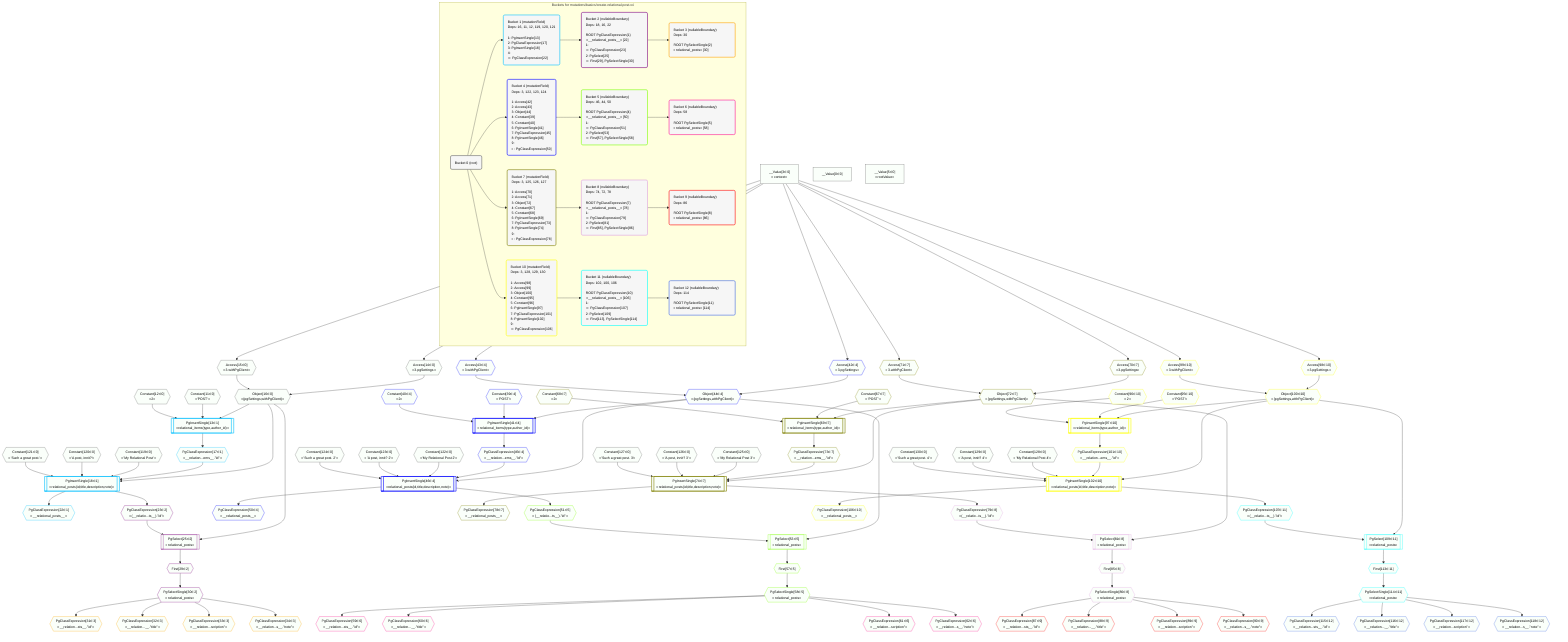 %%{init: {'themeVariables': { 'fontSize': '12px'}}}%%
graph TD
    classDef path fill:#eee,stroke:#000,color:#000
    classDef plan fill:#fff,stroke-width:1px,color:#000
    classDef itemplan fill:#fff,stroke-width:2px,color:#000
    classDef unbatchedplan fill:#dff,stroke-width:1px,color:#000
    classDef sideeffectplan fill:#fcc,stroke-width:2px,color:#000
    classDef bucket fill:#f6f6f6,color:#000,stroke-width:2px,text-align:left


    %% plan dependencies
    Object16{{"Object[16∈0]<br />ᐸ{pgSettings,withPgClient}ᐳ"}}:::plan
    Access14{{"Access[14∈0]<br />ᐸ3.pgSettingsᐳ"}}:::plan
    Access15{{"Access[15∈0]<br />ᐸ3.withPgClientᐳ"}}:::plan
    Access14 & Access15 --> Object16
    __Value3["__Value[3∈0]<br />ᐸcontextᐳ"]:::plan
    __Value3 --> Access14
    __Value3 --> Access15
    __Value0["__Value[0∈0]"]:::plan
    __Value5["__Value[5∈0]<br />ᐸrootValueᐳ"]:::plan
    Constant11{{"Constant[11∈0]<br />ᐸ'POST'ᐳ"}}:::plan
    Constant12{{"Constant[12∈0]<br />ᐸ2ᐳ"}}:::plan
    Constant119{{"Constant[119∈0]<br />ᐸ'My Relational Post'ᐳ"}}:::plan
    Constant120{{"Constant[120∈0]<br />ᐸ'A post, innit?'ᐳ"}}:::plan
    Constant121{{"Constant[121∈0]<br />ᐸ'Such a great post.'ᐳ"}}:::plan
    Constant122{{"Constant[122∈0]<br />ᐸ'My Relational Post 2'ᐳ"}}:::plan
    Constant123{{"Constant[123∈0]<br />ᐸ'A post, innit? 2'ᐳ"}}:::plan
    Constant124{{"Constant[124∈0]<br />ᐸ'Such a great post. 2'ᐳ"}}:::plan
    Constant125{{"Constant[125∈0]<br />ᐸ'My Relational Post 3'ᐳ"}}:::plan
    Constant126{{"Constant[126∈0]<br />ᐸ'A post, innit? 3'ᐳ"}}:::plan
    Constant127{{"Constant[127∈0]<br />ᐸ'Such a great post. 3'ᐳ"}}:::plan
    Constant128{{"Constant[128∈0]<br />ᐸ'My Relational Post 4'ᐳ"}}:::plan
    Constant129{{"Constant[129∈0]<br />ᐸ'A post, innit? 4'ᐳ"}}:::plan
    Constant130{{"Constant[130∈0]<br />ᐸ'Such a great post. 4'ᐳ"}}:::plan
    PgInsertSingle18[["PgInsertSingle[18∈1]<br />ᐸrelational_posts(id,title,description,note)ᐳ"]]:::sideeffectplan
    PgClassExpression17{{"PgClassExpression[17∈1]<br />ᐸ__relation...ems__.”id”ᐳ"}}:::plan
    Object16 & PgClassExpression17 & Constant119 & Constant120 & Constant121 --> PgInsertSingle18
    PgInsertSingle13[["PgInsertSingle[13∈1]<br />ᐸrelational_items(type,author_id)ᐳ"]]:::sideeffectplan
    Object16 & Constant11 & Constant12 --> PgInsertSingle13
    PgInsertSingle13 --> PgClassExpression17
    PgClassExpression22{{"PgClassExpression[22∈1]<br />ᐸ__relational_posts__ᐳ"}}:::plan
    PgInsertSingle18 --> PgClassExpression22
    PgSelect25[["PgSelect[25∈2]<br />ᐸrelational_postsᐳ"]]:::plan
    PgClassExpression23{{"PgClassExpression[23∈2]<br />ᐸ(__relatio...ts__).”id”ᐳ"}}:::plan
    Object16 & PgClassExpression23 --> PgSelect25
    PgInsertSingle18 --> PgClassExpression23
    First29{{"First[29∈2]"}}:::plan
    PgSelect25 --> First29
    PgSelectSingle30{{"PgSelectSingle[30∈2]<br />ᐸrelational_postsᐳ"}}:::plan
    First29 --> PgSelectSingle30
    PgClassExpression31{{"PgClassExpression[31∈3]<br />ᐸ__relation...sts__.”id”ᐳ"}}:::plan
    PgSelectSingle30 --> PgClassExpression31
    PgClassExpression32{{"PgClassExpression[32∈3]<br />ᐸ__relation...__.”title”ᐳ"}}:::plan
    PgSelectSingle30 --> PgClassExpression32
    PgClassExpression33{{"PgClassExpression[33∈3]<br />ᐸ__relation...scription”ᐳ"}}:::plan
    PgSelectSingle30 --> PgClassExpression33
    PgClassExpression34{{"PgClassExpression[34∈3]<br />ᐸ__relation...s__.”note”ᐳ"}}:::plan
    PgSelectSingle30 --> PgClassExpression34
    PgInsertSingle46[["PgInsertSingle[46∈4]<br />ᐸrelational_posts(id,title,description,note)ᐳ"]]:::sideeffectplan
    Object44{{"Object[44∈4]<br />ᐸ{pgSettings,withPgClient}ᐳ"}}:::plan
    PgClassExpression45{{"PgClassExpression[45∈4]<br />ᐸ__relation...ems__.”id”ᐳ"}}:::plan
    Object44 & PgClassExpression45 & Constant122 & Constant123 & Constant124 --> PgInsertSingle46
    PgInsertSingle41[["PgInsertSingle[41∈4]<br />ᐸrelational_items(type,author_id)ᐳ"]]:::sideeffectplan
    Constant39{{"Constant[39∈4]<br />ᐸ'POST'ᐳ"}}:::plan
    Constant40{{"Constant[40∈4]<br />ᐸ2ᐳ"}}:::plan
    Object44 & Constant39 & Constant40 --> PgInsertSingle41
    Access42{{"Access[42∈4]<br />ᐸ3.pgSettingsᐳ"}}:::plan
    Access43{{"Access[43∈4]<br />ᐸ3.withPgClientᐳ"}}:::plan
    Access42 & Access43 --> Object44
    __Value3 --> Access42
    __Value3 --> Access43
    PgInsertSingle41 --> PgClassExpression45
    PgClassExpression50{{"PgClassExpression[50∈4]<br />ᐸ__relational_posts__ᐳ"}}:::plan
    PgInsertSingle46 --> PgClassExpression50
    PgSelect53[["PgSelect[53∈5]<br />ᐸrelational_postsᐳ"]]:::plan
    PgClassExpression51{{"PgClassExpression[51∈5]<br />ᐸ(__relatio...ts__).”id”ᐳ"}}:::plan
    Object44 & PgClassExpression51 --> PgSelect53
    PgInsertSingle46 --> PgClassExpression51
    First57{{"First[57∈5]"}}:::plan
    PgSelect53 --> First57
    PgSelectSingle58{{"PgSelectSingle[58∈5]<br />ᐸrelational_postsᐳ"}}:::plan
    First57 --> PgSelectSingle58
    PgClassExpression59{{"PgClassExpression[59∈6]<br />ᐸ__relation...sts__.”id”ᐳ"}}:::plan
    PgSelectSingle58 --> PgClassExpression59
    PgClassExpression60{{"PgClassExpression[60∈6]<br />ᐸ__relation...__.”title”ᐳ"}}:::plan
    PgSelectSingle58 --> PgClassExpression60
    PgClassExpression61{{"PgClassExpression[61∈6]<br />ᐸ__relation...scription”ᐳ"}}:::plan
    PgSelectSingle58 --> PgClassExpression61
    PgClassExpression62{{"PgClassExpression[62∈6]<br />ᐸ__relation...s__.”note”ᐳ"}}:::plan
    PgSelectSingle58 --> PgClassExpression62
    PgInsertSingle74[["PgInsertSingle[74∈7]<br />ᐸrelational_posts(id,title,description,note)ᐳ"]]:::sideeffectplan
    Object72{{"Object[72∈7]<br />ᐸ{pgSettings,withPgClient}ᐳ"}}:::plan
    PgClassExpression73{{"PgClassExpression[73∈7]<br />ᐸ__relation...ems__.”id”ᐳ"}}:::plan
    Object72 & PgClassExpression73 & Constant125 & Constant126 & Constant127 --> PgInsertSingle74
    PgInsertSingle69[["PgInsertSingle[69∈7]<br />ᐸrelational_items(type,author_id)ᐳ"]]:::sideeffectplan
    Constant67{{"Constant[67∈7]<br />ᐸ'POST'ᐳ"}}:::plan
    Constant68{{"Constant[68∈7]<br />ᐸ2ᐳ"}}:::plan
    Object72 & Constant67 & Constant68 --> PgInsertSingle69
    Access70{{"Access[70∈7]<br />ᐸ3.pgSettingsᐳ"}}:::plan
    Access71{{"Access[71∈7]<br />ᐸ3.withPgClientᐳ"}}:::plan
    Access70 & Access71 --> Object72
    __Value3 --> Access70
    __Value3 --> Access71
    PgInsertSingle69 --> PgClassExpression73
    PgClassExpression78{{"PgClassExpression[78∈7]<br />ᐸ__relational_posts__ᐳ"}}:::plan
    PgInsertSingle74 --> PgClassExpression78
    PgSelect81[["PgSelect[81∈8]<br />ᐸrelational_postsᐳ"]]:::plan
    PgClassExpression79{{"PgClassExpression[79∈8]<br />ᐸ(__relatio...ts__).”id”ᐳ"}}:::plan
    Object72 & PgClassExpression79 --> PgSelect81
    PgInsertSingle74 --> PgClassExpression79
    First85{{"First[85∈8]"}}:::plan
    PgSelect81 --> First85
    PgSelectSingle86{{"PgSelectSingle[86∈8]<br />ᐸrelational_postsᐳ"}}:::plan
    First85 --> PgSelectSingle86
    PgClassExpression87{{"PgClassExpression[87∈9]<br />ᐸ__relation...sts__.”id”ᐳ"}}:::plan
    PgSelectSingle86 --> PgClassExpression87
    PgClassExpression88{{"PgClassExpression[88∈9]<br />ᐸ__relation...__.”title”ᐳ"}}:::plan
    PgSelectSingle86 --> PgClassExpression88
    PgClassExpression89{{"PgClassExpression[89∈9]<br />ᐸ__relation...scription”ᐳ"}}:::plan
    PgSelectSingle86 --> PgClassExpression89
    PgClassExpression90{{"PgClassExpression[90∈9]<br />ᐸ__relation...s__.”note”ᐳ"}}:::plan
    PgSelectSingle86 --> PgClassExpression90
    PgInsertSingle102[["PgInsertSingle[102∈10]<br />ᐸrelational_posts(id,title,description,note)ᐳ"]]:::sideeffectplan
    Object100{{"Object[100∈10]<br />ᐸ{pgSettings,withPgClient}ᐳ"}}:::plan
    PgClassExpression101{{"PgClassExpression[101∈10]<br />ᐸ__relation...ems__.”id”ᐳ"}}:::plan
    Object100 & PgClassExpression101 & Constant128 & Constant129 & Constant130 --> PgInsertSingle102
    PgInsertSingle97[["PgInsertSingle[97∈10]<br />ᐸrelational_items(type,author_id)ᐳ"]]:::sideeffectplan
    Constant95{{"Constant[95∈10]<br />ᐸ'POST'ᐳ"}}:::plan
    Constant96{{"Constant[96∈10]<br />ᐸ2ᐳ"}}:::plan
    Object100 & Constant95 & Constant96 --> PgInsertSingle97
    Access98{{"Access[98∈10]<br />ᐸ3.pgSettingsᐳ"}}:::plan
    Access99{{"Access[99∈10]<br />ᐸ3.withPgClientᐳ"}}:::plan
    Access98 & Access99 --> Object100
    __Value3 --> Access98
    __Value3 --> Access99
    PgInsertSingle97 --> PgClassExpression101
    PgClassExpression106{{"PgClassExpression[106∈10]<br />ᐸ__relational_posts__ᐳ"}}:::plan
    PgInsertSingle102 --> PgClassExpression106
    PgSelect109[["PgSelect[109∈11]<br />ᐸrelational_postsᐳ"]]:::plan
    PgClassExpression107{{"PgClassExpression[107∈11]<br />ᐸ(__relatio...ts__).”id”ᐳ"}}:::plan
    Object100 & PgClassExpression107 --> PgSelect109
    PgInsertSingle102 --> PgClassExpression107
    First113{{"First[113∈11]"}}:::plan
    PgSelect109 --> First113
    PgSelectSingle114{{"PgSelectSingle[114∈11]<br />ᐸrelational_postsᐳ"}}:::plan
    First113 --> PgSelectSingle114
    PgClassExpression115{{"PgClassExpression[115∈12]<br />ᐸ__relation...sts__.”id”ᐳ"}}:::plan
    PgSelectSingle114 --> PgClassExpression115
    PgClassExpression116{{"PgClassExpression[116∈12]<br />ᐸ__relation...__.”title”ᐳ"}}:::plan
    PgSelectSingle114 --> PgClassExpression116
    PgClassExpression117{{"PgClassExpression[117∈12]<br />ᐸ__relation...scription”ᐳ"}}:::plan
    PgSelectSingle114 --> PgClassExpression117
    PgClassExpression118{{"PgClassExpression[118∈12]<br />ᐸ__relation...s__.”note”ᐳ"}}:::plan
    PgSelectSingle114 --> PgClassExpression118

    %% define steps

    subgraph "Buckets for mutations/basics/create-relational-post-x4"
    Bucket0("Bucket 0 (root)"):::bucket
    classDef bucket0 stroke:#696969
    class Bucket0,__Value0,__Value3,__Value5,Constant11,Constant12,Access14,Access15,Object16,Constant119,Constant120,Constant121,Constant122,Constant123,Constant124,Constant125,Constant126,Constant127,Constant128,Constant129,Constant130 bucket0
    Bucket1("Bucket 1 (mutationField)<br />Deps: 16, 11, 12, 119, 120, 121<br /><br />1: PgInsertSingle[13]<br />2: PgClassExpression[17]<br />3: PgInsertSingle[18]<br />4: <br />ᐳ: PgClassExpression[22]"):::bucket
    classDef bucket1 stroke:#00bfff
    class Bucket1,PgInsertSingle13,PgClassExpression17,PgInsertSingle18,PgClassExpression22 bucket1
    Bucket2("Bucket 2 (nullableBoundary)<br />Deps: 18, 16, 22<br /><br />ROOT PgClassExpression{1}ᐸ__relational_posts__ᐳ[22]<br />1: <br />ᐳ: PgClassExpression[23]<br />2: PgSelect[25]<br />ᐳ: First[29], PgSelectSingle[30]"):::bucket
    classDef bucket2 stroke:#7f007f
    class Bucket2,PgClassExpression23,PgSelect25,First29,PgSelectSingle30 bucket2
    Bucket3("Bucket 3 (nullableBoundary)<br />Deps: 30<br /><br />ROOT PgSelectSingle{2}ᐸrelational_postsᐳ[30]"):::bucket
    classDef bucket3 stroke:#ffa500
    class Bucket3,PgClassExpression31,PgClassExpression32,PgClassExpression33,PgClassExpression34 bucket3
    Bucket4("Bucket 4 (mutationField)<br />Deps: 3, 122, 123, 124<br /><br />1: Access[42]<br />2: Access[43]<br />3: Object[44]<br />4: Constant[39]<br />5: Constant[40]<br />6: PgInsertSingle[41]<br />7: PgClassExpression[45]<br />8: PgInsertSingle[46]<br />9: <br />ᐳ: PgClassExpression[50]"):::bucket
    classDef bucket4 stroke:#0000ff
    class Bucket4,Constant39,Constant40,PgInsertSingle41,Access42,Access43,Object44,PgClassExpression45,PgInsertSingle46,PgClassExpression50 bucket4
    Bucket5("Bucket 5 (nullableBoundary)<br />Deps: 46, 44, 50<br /><br />ROOT PgClassExpression{4}ᐸ__relational_posts__ᐳ[50]<br />1: <br />ᐳ: PgClassExpression[51]<br />2: PgSelect[53]<br />ᐳ: First[57], PgSelectSingle[58]"):::bucket
    classDef bucket5 stroke:#7fff00
    class Bucket5,PgClassExpression51,PgSelect53,First57,PgSelectSingle58 bucket5
    Bucket6("Bucket 6 (nullableBoundary)<br />Deps: 58<br /><br />ROOT PgSelectSingle{5}ᐸrelational_postsᐳ[58]"):::bucket
    classDef bucket6 stroke:#ff1493
    class Bucket6,PgClassExpression59,PgClassExpression60,PgClassExpression61,PgClassExpression62 bucket6
    Bucket7("Bucket 7 (mutationField)<br />Deps: 3, 125, 126, 127<br /><br />1: Access[70]<br />2: Access[71]<br />3: Object[72]<br />4: Constant[67]<br />5: Constant[68]<br />6: PgInsertSingle[69]<br />7: PgClassExpression[73]<br />8: PgInsertSingle[74]<br />9: <br />ᐳ: PgClassExpression[78]"):::bucket
    classDef bucket7 stroke:#808000
    class Bucket7,Constant67,Constant68,PgInsertSingle69,Access70,Access71,Object72,PgClassExpression73,PgInsertSingle74,PgClassExpression78 bucket7
    Bucket8("Bucket 8 (nullableBoundary)<br />Deps: 74, 72, 78<br /><br />ROOT PgClassExpression{7}ᐸ__relational_posts__ᐳ[78]<br />1: <br />ᐳ: PgClassExpression[79]<br />2: PgSelect[81]<br />ᐳ: First[85], PgSelectSingle[86]"):::bucket
    classDef bucket8 stroke:#dda0dd
    class Bucket8,PgClassExpression79,PgSelect81,First85,PgSelectSingle86 bucket8
    Bucket9("Bucket 9 (nullableBoundary)<br />Deps: 86<br /><br />ROOT PgSelectSingle{8}ᐸrelational_postsᐳ[86]"):::bucket
    classDef bucket9 stroke:#ff0000
    class Bucket9,PgClassExpression87,PgClassExpression88,PgClassExpression89,PgClassExpression90 bucket9
    Bucket10("Bucket 10 (mutationField)<br />Deps: 3, 128, 129, 130<br /><br />1: Access[98]<br />2: Access[99]<br />3: Object[100]<br />4: Constant[95]<br />5: Constant[96]<br />6: PgInsertSingle[97]<br />7: PgClassExpression[101]<br />8: PgInsertSingle[102]<br />9: <br />ᐳ: PgClassExpression[106]"):::bucket
    classDef bucket10 stroke:#ffff00
    class Bucket10,Constant95,Constant96,PgInsertSingle97,Access98,Access99,Object100,PgClassExpression101,PgInsertSingle102,PgClassExpression106 bucket10
    Bucket11("Bucket 11 (nullableBoundary)<br />Deps: 102, 100, 106<br /><br />ROOT PgClassExpression{10}ᐸ__relational_posts__ᐳ[106]<br />1: <br />ᐳ: PgClassExpression[107]<br />2: PgSelect[109]<br />ᐳ: First[113], PgSelectSingle[114]"):::bucket
    classDef bucket11 stroke:#00ffff
    class Bucket11,PgClassExpression107,PgSelect109,First113,PgSelectSingle114 bucket11
    Bucket12("Bucket 12 (nullableBoundary)<br />Deps: 114<br /><br />ROOT PgSelectSingle{11}ᐸrelational_postsᐳ[114]"):::bucket
    classDef bucket12 stroke:#4169e1
    class Bucket12,PgClassExpression115,PgClassExpression116,PgClassExpression117,PgClassExpression118 bucket12
    Bucket0 --> Bucket1 & Bucket4 & Bucket7 & Bucket10
    Bucket1 --> Bucket2
    Bucket2 --> Bucket3
    Bucket4 --> Bucket5
    Bucket5 --> Bucket6
    Bucket7 --> Bucket8
    Bucket8 --> Bucket9
    Bucket10 --> Bucket11
    Bucket11 --> Bucket12
    classDef unary fill:#fafffa,borderWidth:8px
    class Object16,Access14,Access15,__Value0,__Value3,__Value5,Constant11,Constant12,Constant119,Constant120,Constant121,Constant122,Constant123,Constant124,Constant125,Constant126,Constant127,Constant128,Constant129,Constant130,PgInsertSingle18,PgInsertSingle13,PgClassExpression17,PgClassExpression22,PgSelect25,PgClassExpression23,First29,PgSelectSingle30,PgClassExpression31,PgClassExpression32,PgClassExpression33,PgClassExpression34,PgInsertSingle46,PgInsertSingle41,Object44,Access42,Access43,PgClassExpression45,PgClassExpression50,Constant39,Constant40,PgSelect53,PgClassExpression51,First57,PgSelectSingle58,PgClassExpression59,PgClassExpression60,PgClassExpression61,PgClassExpression62,PgInsertSingle74,PgInsertSingle69,Object72,Access70,Access71,PgClassExpression73,PgClassExpression78,Constant67,Constant68,PgSelect81,PgClassExpression79,First85,PgSelectSingle86,PgClassExpression87,PgClassExpression88,PgClassExpression89,PgClassExpression90,PgInsertSingle102,PgInsertSingle97,Object100,Access98,Access99,PgClassExpression101,PgClassExpression106,Constant95,Constant96,PgSelect109,PgClassExpression107,First113,PgSelectSingle114,PgClassExpression115,PgClassExpression116,PgClassExpression117,PgClassExpression118 unary
    end